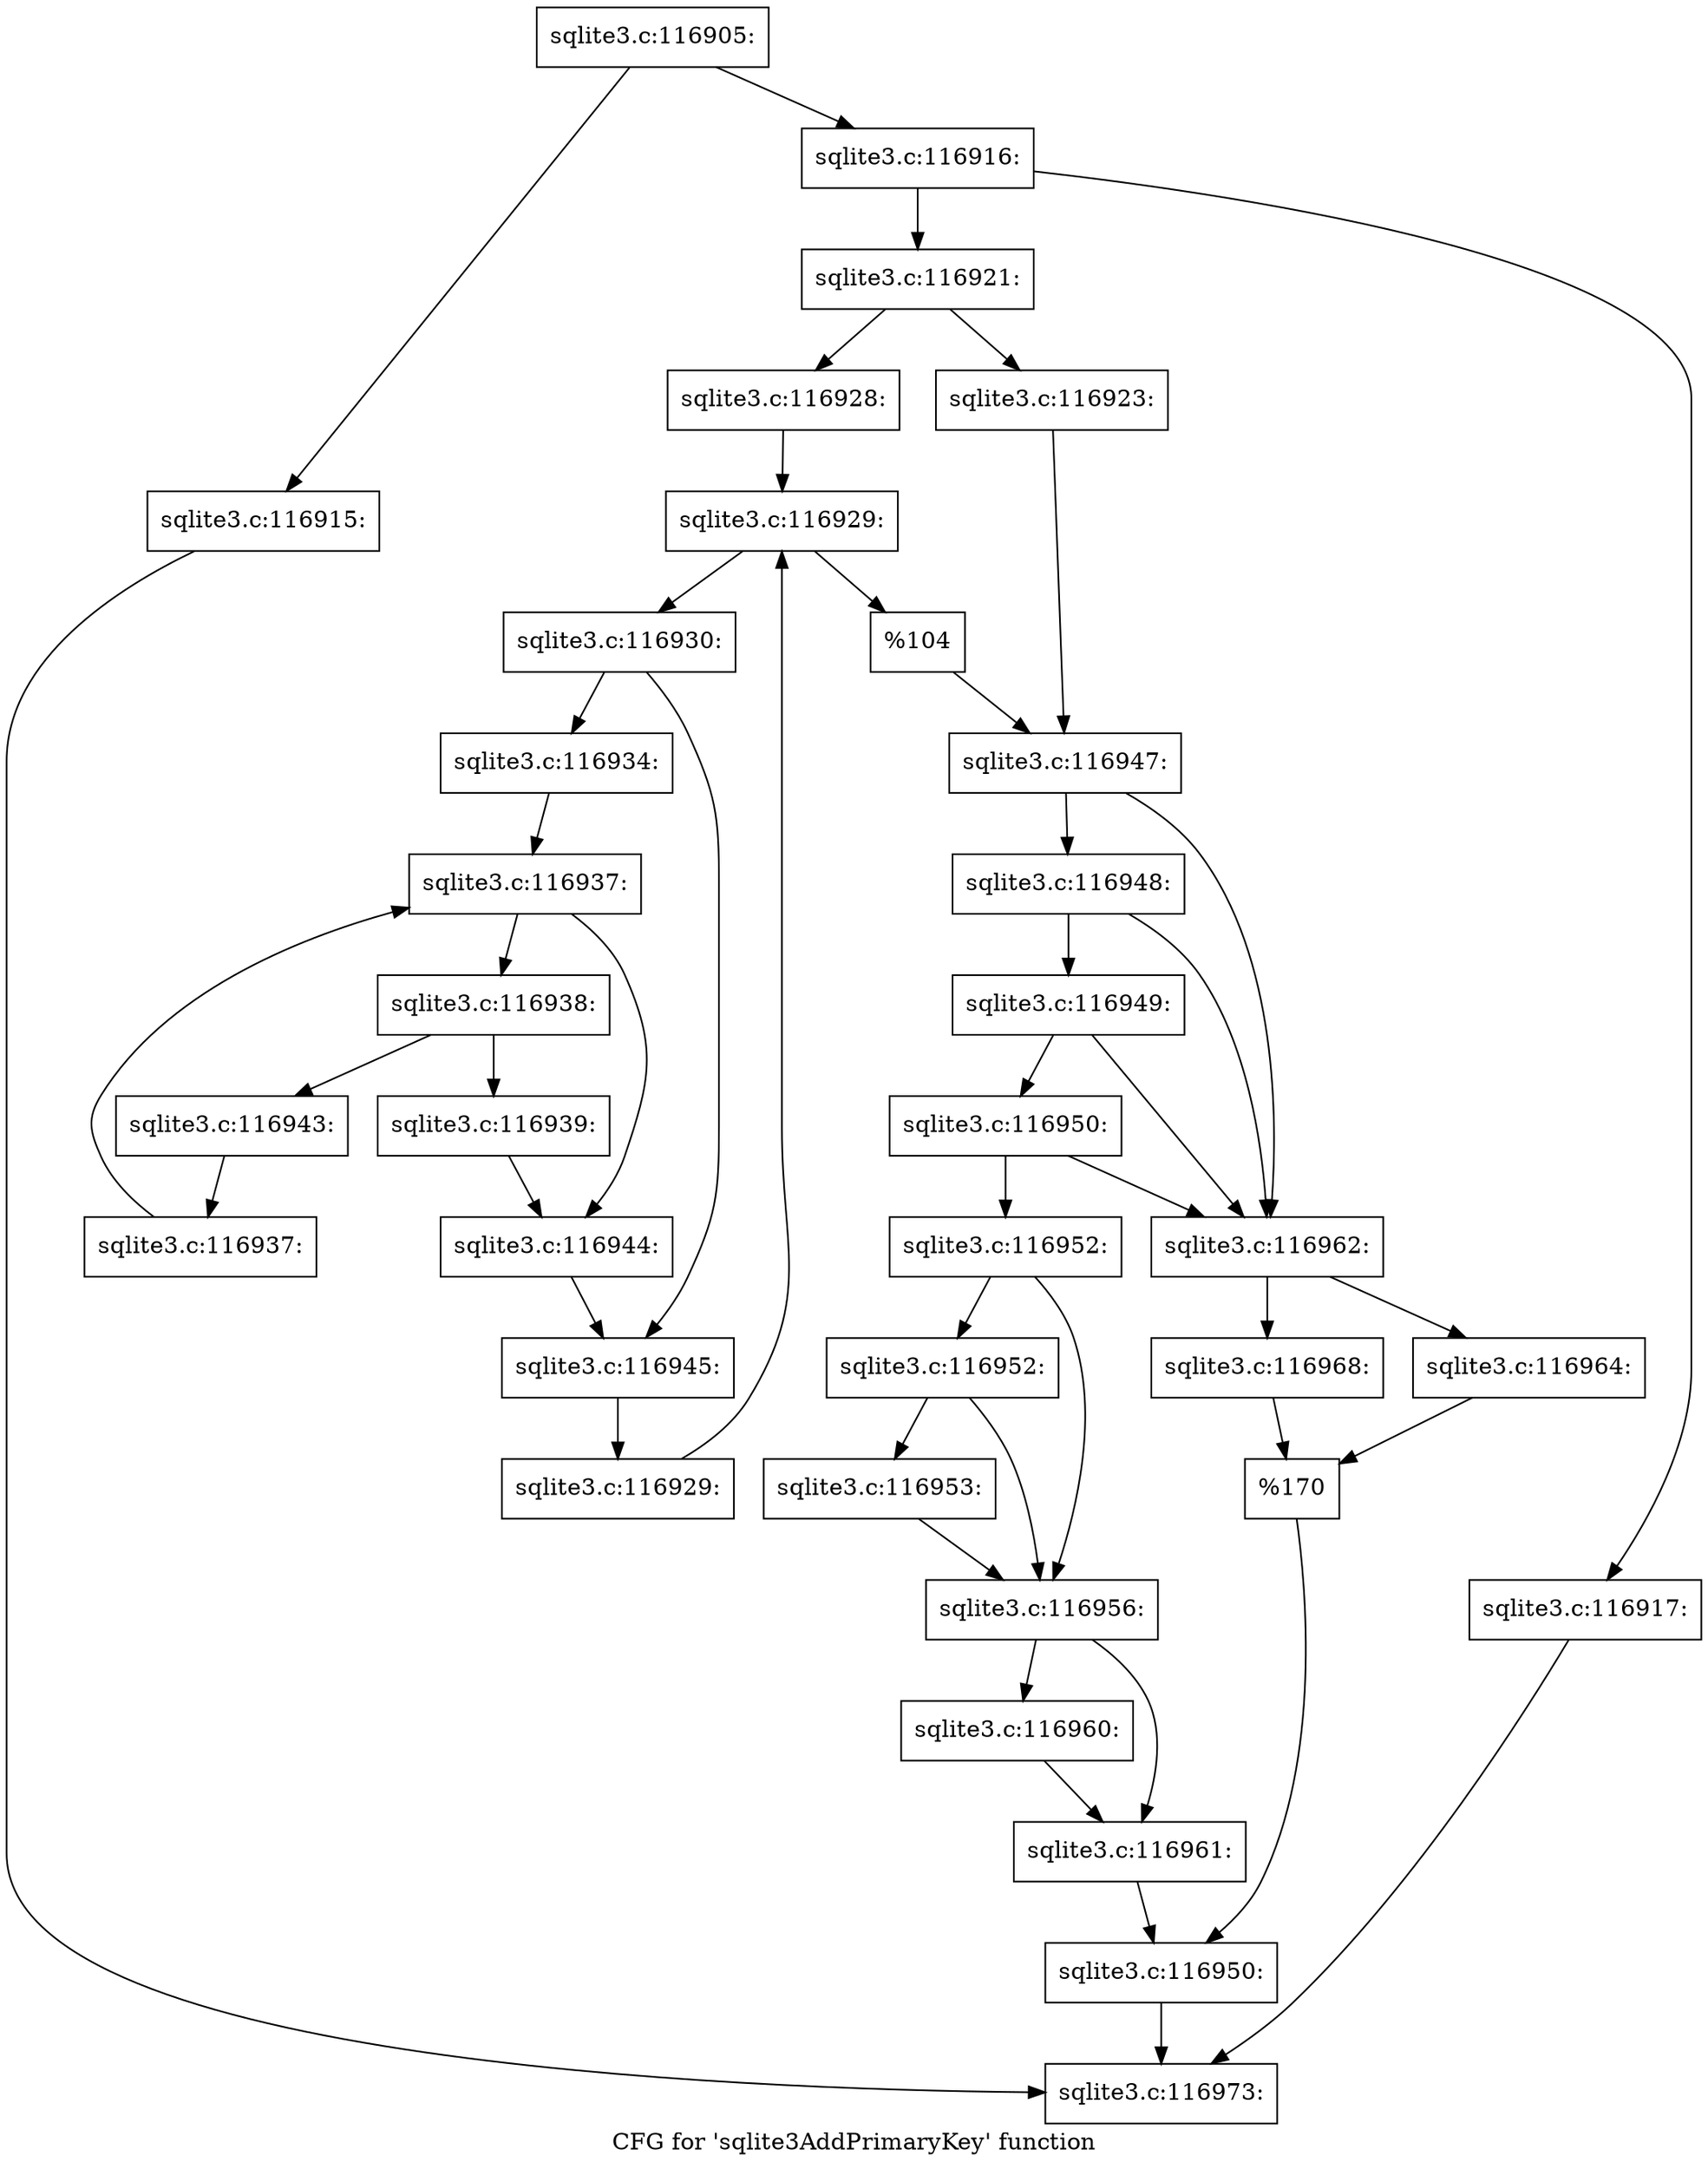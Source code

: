 digraph "CFG for 'sqlite3AddPrimaryKey' function" {
	label="CFG for 'sqlite3AddPrimaryKey' function";

	Node0x55c0f9117240 [shape=record,label="{sqlite3.c:116905:}"];
	Node0x55c0f9117240 -> Node0x55c0f911e470;
	Node0x55c0f9117240 -> Node0x55c0f911e4c0;
	Node0x55c0f911e470 [shape=record,label="{sqlite3.c:116915:}"];
	Node0x55c0f911e470 -> Node0x55c0f911f000;
	Node0x55c0f911e4c0 [shape=record,label="{sqlite3.c:116916:}"];
	Node0x55c0f911e4c0 -> Node0x55c0f911f120;
	Node0x55c0f911e4c0 -> Node0x55c0f911f170;
	Node0x55c0f911f120 [shape=record,label="{sqlite3.c:116917:}"];
	Node0x55c0f911f120 -> Node0x55c0f911f000;
	Node0x55c0f911f170 [shape=record,label="{sqlite3.c:116921:}"];
	Node0x55c0f911f170 -> Node0x55c0f91200d0;
	Node0x55c0f911f170 -> Node0x55c0f9120170;
	Node0x55c0f91200d0 [shape=record,label="{sqlite3.c:116923:}"];
	Node0x55c0f91200d0 -> Node0x55c0f9120120;
	Node0x55c0f9120170 [shape=record,label="{sqlite3.c:116928:}"];
	Node0x55c0f9120170 -> Node0x55c0f91215c0;
	Node0x55c0f91215c0 [shape=record,label="{sqlite3.c:116929:}"];
	Node0x55c0f91215c0 -> Node0x55c0f9121d90;
	Node0x55c0f91215c0 -> Node0x55c0f60c7700;
	Node0x55c0f9121d90 [shape=record,label="{sqlite3.c:116930:}"];
	Node0x55c0f9121d90 -> Node0x55c0f60c76b0;
	Node0x55c0f9121d90 -> Node0x55c0f9122e60;
	Node0x55c0f60c76b0 [shape=record,label="{sqlite3.c:116934:}"];
	Node0x55c0f60c76b0 -> Node0x55c0f9123a30;
	Node0x55c0f9123a30 [shape=record,label="{sqlite3.c:116937:}"];
	Node0x55c0f9123a30 -> Node0x55c0f9123b70;
	Node0x55c0f9123a30 -> Node0x55c0f9123880;
	Node0x55c0f9123b70 [shape=record,label="{sqlite3.c:116938:}"];
	Node0x55c0f9123b70 -> Node0x55c0f9124070;
	Node0x55c0f9123b70 -> Node0x55c0f91240c0;
	Node0x55c0f9124070 [shape=record,label="{sqlite3.c:116939:}"];
	Node0x55c0f9124070 -> Node0x55c0f9123880;
	Node0x55c0f91240c0 [shape=record,label="{sqlite3.c:116943:}"];
	Node0x55c0f91240c0 -> Node0x55c0f9123ae0;
	Node0x55c0f9123ae0 [shape=record,label="{sqlite3.c:116937:}"];
	Node0x55c0f9123ae0 -> Node0x55c0f9123a30;
	Node0x55c0f9123880 [shape=record,label="{sqlite3.c:116944:}"];
	Node0x55c0f9123880 -> Node0x55c0f9122e60;
	Node0x55c0f9122e60 [shape=record,label="{sqlite3.c:116945:}"];
	Node0x55c0f9122e60 -> Node0x55c0f9121d00;
	Node0x55c0f9121d00 [shape=record,label="{sqlite3.c:116929:}"];
	Node0x55c0f9121d00 -> Node0x55c0f91215c0;
	Node0x55c0f60c7700 [shape=record,label="{%104}"];
	Node0x55c0f60c7700 -> Node0x55c0f9120120;
	Node0x55c0f9120120 [shape=record,label="{sqlite3.c:116947:}"];
	Node0x55c0f9120120 -> Node0x55c0f9125d70;
	Node0x55c0f9120120 -> Node0x55c0f9125c20;
	Node0x55c0f9125d70 [shape=record,label="{sqlite3.c:116948:}"];
	Node0x55c0f9125d70 -> Node0x55c0f9125cf0;
	Node0x55c0f9125d70 -> Node0x55c0f9125c20;
	Node0x55c0f9125cf0 [shape=record,label="{sqlite3.c:116949:}"];
	Node0x55c0f9125cf0 -> Node0x55c0f9125c70;
	Node0x55c0f9125cf0 -> Node0x55c0f9125c20;
	Node0x55c0f9125c70 [shape=record,label="{sqlite3.c:116950:}"];
	Node0x55c0f9125c70 -> Node0x55c0f9125b80;
	Node0x55c0f9125c70 -> Node0x55c0f9125c20;
	Node0x55c0f9125b80 [shape=record,label="{sqlite3.c:116952:}"];
	Node0x55c0f9125b80 -> Node0x55c0f9126b10;
	Node0x55c0f9125b80 -> Node0x55c0f9126ac0;
	Node0x55c0f9126b10 [shape=record,label="{sqlite3.c:116952:}"];
	Node0x55c0f9126b10 -> Node0x55c0f9126a70;
	Node0x55c0f9126b10 -> Node0x55c0f9126ac0;
	Node0x55c0f9126a70 [shape=record,label="{sqlite3.c:116953:}"];
	Node0x55c0f9126a70 -> Node0x55c0f9126ac0;
	Node0x55c0f9126ac0 [shape=record,label="{sqlite3.c:116956:}"];
	Node0x55c0f9126ac0 -> Node0x55c0f9128bb0;
	Node0x55c0f9126ac0 -> Node0x55c0f9128c00;
	Node0x55c0f9128bb0 [shape=record,label="{sqlite3.c:116960:}"];
	Node0x55c0f9128bb0 -> Node0x55c0f9128c00;
	Node0x55c0f9128c00 [shape=record,label="{sqlite3.c:116961:}"];
	Node0x55c0f9128c00 -> Node0x55c0f9125bd0;
	Node0x55c0f9125c20 [shape=record,label="{sqlite3.c:116962:}"];
	Node0x55c0f9125c20 -> Node0x55c0f60cba70;
	Node0x55c0f9125c20 -> Node0x55c0f912a040;
	Node0x55c0f60cba70 [shape=record,label="{sqlite3.c:116964:}"];
	Node0x55c0f60cba70 -> Node0x55c0f9129ff0;
	Node0x55c0f912a040 [shape=record,label="{sqlite3.c:116968:}"];
	Node0x55c0f912a040 -> Node0x55c0f9129ff0;
	Node0x55c0f9129ff0 [shape=record,label="{%170}"];
	Node0x55c0f9129ff0 -> Node0x55c0f9125bd0;
	Node0x55c0f9125bd0 [shape=record,label="{sqlite3.c:116950:}"];
	Node0x55c0f9125bd0 -> Node0x55c0f911f000;
	Node0x55c0f911f000 [shape=record,label="{sqlite3.c:116973:}"];
}
